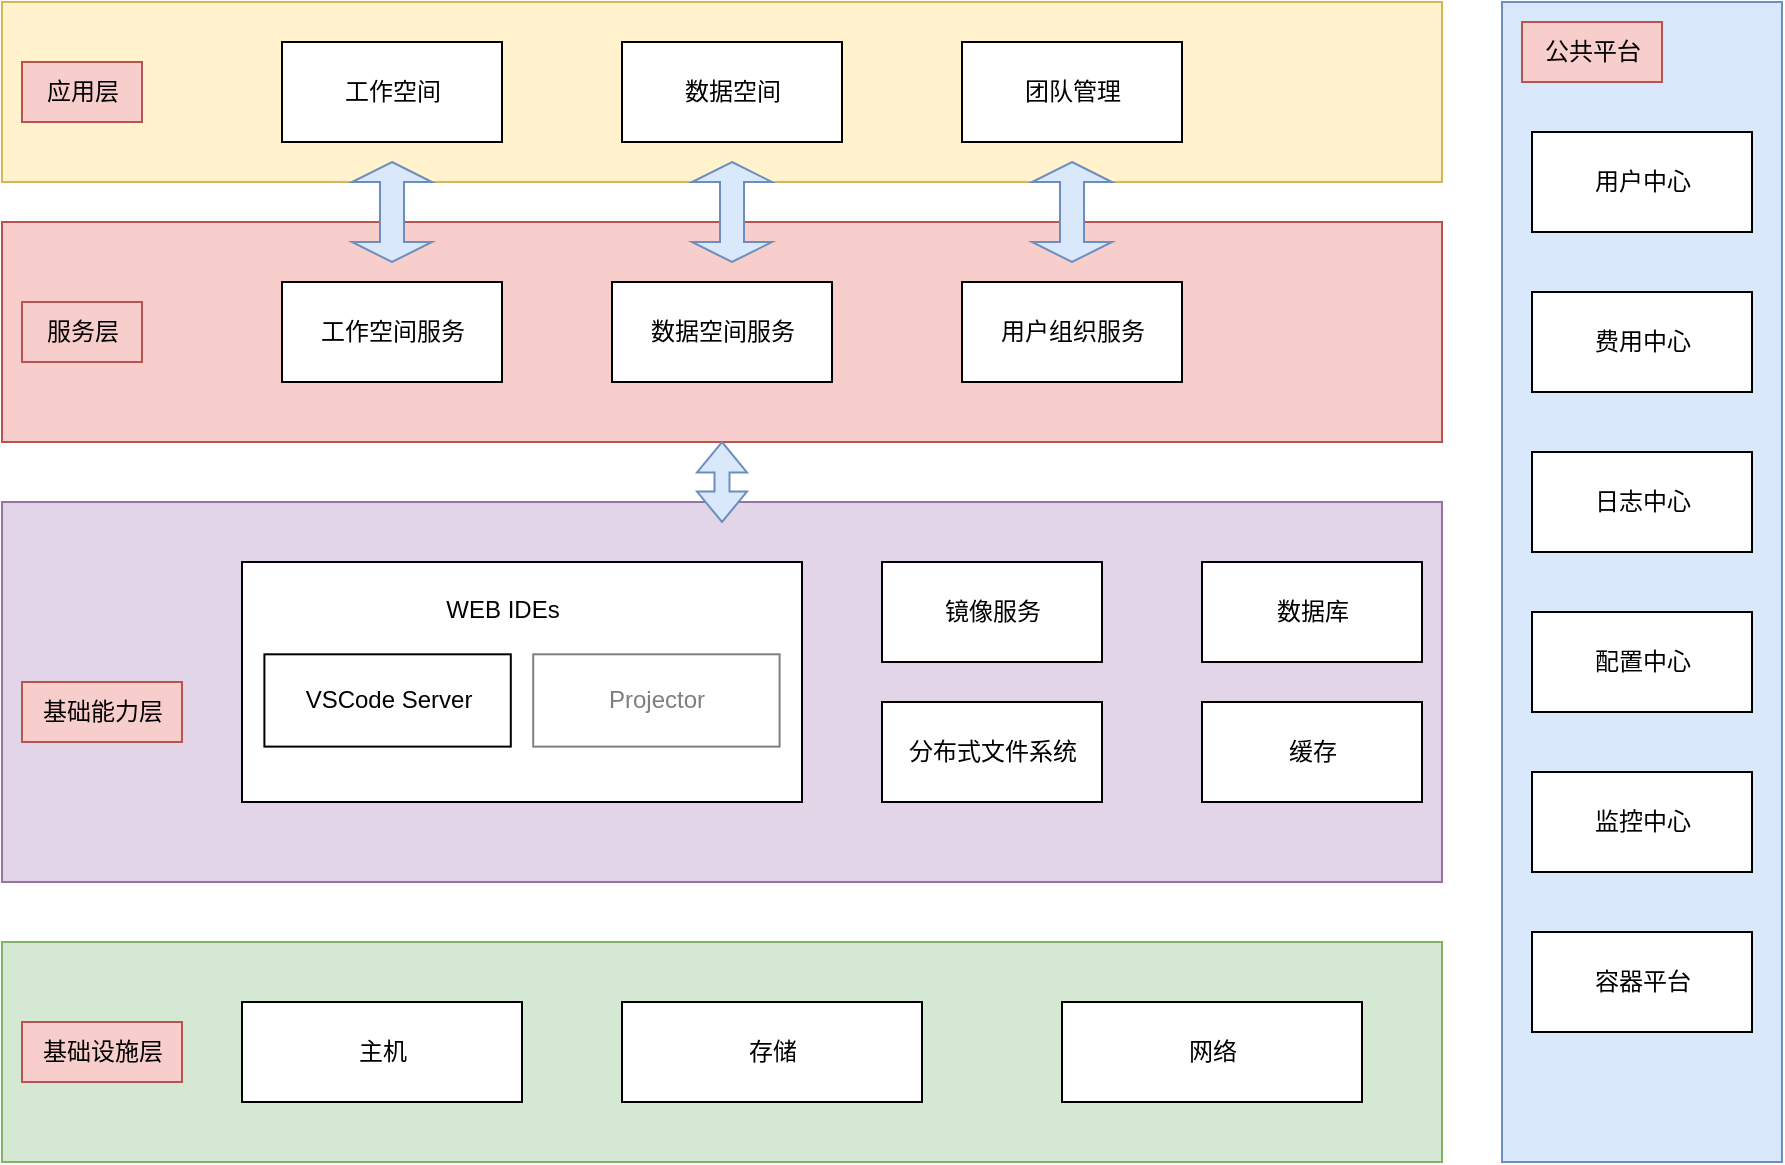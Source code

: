 <mxfile>
    <diagram id="AU1XB_y7njg4BPC0EGpB" name="概念架构">
        <mxGraphModel dx="1086" dy="681" grid="1" gridSize="10" guides="1" tooltips="1" connect="1" arrows="1" fold="1" page="1" pageScale="1" pageWidth="827" pageHeight="1169" math="0" shadow="0">
            <root>
                <mxCell id="0"/>
                <mxCell id="1" parent="0"/>
                <mxCell id="42" value="" style="rounded=0;whiteSpace=wrap;html=1;fillColor=#dae8fc;strokeColor=#6c8ebf;" parent="1" vertex="1">
                    <mxGeometry x="780" y="220" width="140" height="580" as="geometry"/>
                </mxCell>
                <mxCell id="2" value="" style="rounded=0;whiteSpace=wrap;html=1;fillColor=#fff2cc;strokeColor=#d6b656;" parent="1" vertex="1">
                    <mxGeometry x="30" y="220" width="720" height="90" as="geometry"/>
                </mxCell>
                <mxCell id="3" value="工作空间" style="html=1;" parent="1" vertex="1">
                    <mxGeometry x="170" y="240" width="110" height="50" as="geometry"/>
                </mxCell>
                <mxCell id="4" value="数据空间" style="html=1;" parent="1" vertex="1">
                    <mxGeometry x="340" y="240" width="110" height="50" as="geometry"/>
                </mxCell>
                <mxCell id="5" value="团队管理" style="html=1;" parent="1" vertex="1">
                    <mxGeometry x="510" y="240" width="110" height="50" as="geometry"/>
                </mxCell>
                <mxCell id="7" value="" style="rounded=0;whiteSpace=wrap;html=1;fillColor=#e1d5e7;strokeColor=#9673a6;" parent="1" vertex="1">
                    <mxGeometry x="30" y="470" width="720" height="190" as="geometry"/>
                </mxCell>
                <mxCell id="15" value="费用中心" style="html=1;" parent="1" vertex="1">
                    <mxGeometry x="795" y="365" width="110" height="50" as="geometry"/>
                </mxCell>
                <mxCell id="16" value="用户中心" style="html=1;" parent="1" vertex="1">
                    <mxGeometry x="795" y="285" width="110" height="50" as="geometry"/>
                </mxCell>
                <mxCell id="19" value="分布式文件系统" style="html=1;" parent="1" vertex="1">
                    <mxGeometry x="470" y="570" width="110" height="50" as="geometry"/>
                </mxCell>
                <mxCell id="20" value="镜像服务" style="html=1;" parent="1" vertex="1">
                    <mxGeometry x="470" y="500" width="110" height="50" as="geometry"/>
                </mxCell>
                <mxCell id="22" value="" style="rounded=0;whiteSpace=wrap;html=1;fillColor=#d5e8d4;strokeColor=#82b366;" parent="1" vertex="1">
                    <mxGeometry x="30" y="690" width="720" height="110" as="geometry"/>
                </mxCell>
                <mxCell id="23" value="主机" style="html=1;" parent="1" vertex="1">
                    <mxGeometry x="150" y="720" width="140" height="50" as="geometry"/>
                </mxCell>
                <mxCell id="24" value="存储" style="html=1;" parent="1" vertex="1">
                    <mxGeometry x="340" y="720" width="150" height="50" as="geometry"/>
                </mxCell>
                <mxCell id="25" value="网络" style="html=1;" parent="1" vertex="1">
                    <mxGeometry x="560" y="720" width="150" height="50" as="geometry"/>
                </mxCell>
                <mxCell id="28" value="基础设施层" style="text;html=1;align=center;verticalAlign=middle;resizable=0;points=[];autosize=1;strokeColor=#b85450;fillColor=#f8cecc;" parent="1" vertex="1">
                    <mxGeometry x="40" y="730" width="80" height="30" as="geometry"/>
                </mxCell>
                <mxCell id="30" value="基础能力层" style="text;html=1;align=center;verticalAlign=middle;resizable=0;points=[];autosize=1;strokeColor=#b85450;fillColor=#f8cecc;" parent="1" vertex="1">
                    <mxGeometry x="40" y="560" width="80" height="30" as="geometry"/>
                </mxCell>
                <mxCell id="31" value="" style="group" parent="1" vertex="1" connectable="0">
                    <mxGeometry x="150" y="500" width="280" height="120" as="geometry"/>
                </mxCell>
                <mxCell id="12" value="" style="rounded=0;whiteSpace=wrap;html=1;" parent="31" vertex="1">
                    <mxGeometry width="280" height="120" as="geometry"/>
                </mxCell>
                <mxCell id="13" value="WEB IDEs" style="text;html=1;align=center;verticalAlign=middle;resizable=0;points=[];autosize=1;strokeColor=none;fillColor=none;" parent="31" vertex="1">
                    <mxGeometry x="89.6" y="9.231" width="80" height="30" as="geometry"/>
                </mxCell>
                <mxCell id="9" value="VSCode Server" style="html=1;" parent="31" vertex="1">
                    <mxGeometry x="11.2" y="46.154" width="123.2" height="46.154" as="geometry"/>
                </mxCell>
                <mxCell id="11" value="Projector" style="html=1;shadow=0;opacity=50;textOpacity=50;" parent="31" vertex="1">
                    <mxGeometry x="145.6" y="46.154" width="123.2" height="46.154" as="geometry"/>
                </mxCell>
                <mxCell id="32" value="应用层" style="text;html=1;align=center;verticalAlign=middle;resizable=0;points=[];autosize=1;strokeColor=#b85450;fillColor=#f8cecc;" parent="1" vertex="1">
                    <mxGeometry x="40" y="250" width="60" height="30" as="geometry"/>
                </mxCell>
                <mxCell id="34" value="" style="rounded=0;whiteSpace=wrap;html=1;fillColor=#f8cecc;strokeColor=#b85450;" parent="1" vertex="1">
                    <mxGeometry x="30" y="330" width="720" height="110" as="geometry"/>
                </mxCell>
                <mxCell id="35" value="服务层" style="text;html=1;align=center;verticalAlign=middle;resizable=0;points=[];autosize=1;strokeColor=#b85450;fillColor=#f8cecc;" parent="1" vertex="1">
                    <mxGeometry x="40" y="370" width="60" height="30" as="geometry"/>
                </mxCell>
                <mxCell id="36" value="工作空间服务" style="html=1;" parent="1" vertex="1">
                    <mxGeometry x="170" y="360" width="110" height="50" as="geometry"/>
                </mxCell>
                <mxCell id="37" value="数据空间服务" style="html=1;" parent="1" vertex="1">
                    <mxGeometry x="335" y="360" width="110" height="50" as="geometry"/>
                </mxCell>
                <mxCell id="38" value="用户组织服务" style="html=1;" parent="1" vertex="1">
                    <mxGeometry x="510" y="360" width="110" height="50" as="geometry"/>
                </mxCell>
                <mxCell id="43" value="日志中心" style="html=1;" parent="1" vertex="1">
                    <mxGeometry x="795" y="445" width="110" height="50" as="geometry"/>
                </mxCell>
                <mxCell id="44" value="配置中心" style="html=1;" parent="1" vertex="1">
                    <mxGeometry x="795" y="525" width="110" height="50" as="geometry"/>
                </mxCell>
                <mxCell id="45" value="监控中心" style="html=1;" parent="1" vertex="1">
                    <mxGeometry x="795" y="605" width="110" height="50" as="geometry"/>
                </mxCell>
                <mxCell id="46" value="容器平台" style="html=1;" parent="1" vertex="1">
                    <mxGeometry x="795" y="685" width="110" height="50" as="geometry"/>
                </mxCell>
                <mxCell id="47" value="" style="shape=doubleArrow;direction=south;whiteSpace=wrap;html=1;fillColor=#dae8fc;strokeColor=#6c8ebf;" parent="1" vertex="1">
                    <mxGeometry x="545" y="300" width="40" height="50" as="geometry"/>
                </mxCell>
                <mxCell id="48" value="" style="shape=doubleArrow;direction=south;whiteSpace=wrap;html=1;fillColor=#dae8fc;strokeColor=#6c8ebf;" parent="1" vertex="1">
                    <mxGeometry x="375" y="300" width="40" height="50" as="geometry"/>
                </mxCell>
                <mxCell id="51" value="" style="shape=doubleArrow;direction=south;whiteSpace=wrap;html=1;fillColor=#dae8fc;strokeColor=#6c8ebf;" parent="1" vertex="1">
                    <mxGeometry x="205" y="300" width="40" height="50" as="geometry"/>
                </mxCell>
                <mxCell id="52" value="" style="shape=doubleArrow;direction=south;whiteSpace=wrap;html=1;arrowWidth=0.3;arrowSize=0.38;fillColor=#dae8fc;strokeColor=#6c8ebf;" parent="1" vertex="1">
                    <mxGeometry x="377.5" y="440" width="25" height="40" as="geometry"/>
                </mxCell>
                <mxCell id="53" value="数据库" style="html=1;" parent="1" vertex="1">
                    <mxGeometry x="630" y="500" width="110" height="50" as="geometry"/>
                </mxCell>
                <mxCell id="54" value="缓存" style="html=1;" parent="1" vertex="1">
                    <mxGeometry x="630" y="570" width="110" height="50" as="geometry"/>
                </mxCell>
                <mxCell id="56" value="公共平台" style="text;html=1;align=center;verticalAlign=middle;resizable=0;points=[];autosize=1;strokeColor=#b85450;fillColor=#f8cecc;" parent="1" vertex="1">
                    <mxGeometry x="790" y="230" width="70" height="30" as="geometry"/>
                </mxCell>
            </root>
        </mxGraphModel>
    </diagram>
</mxfile>